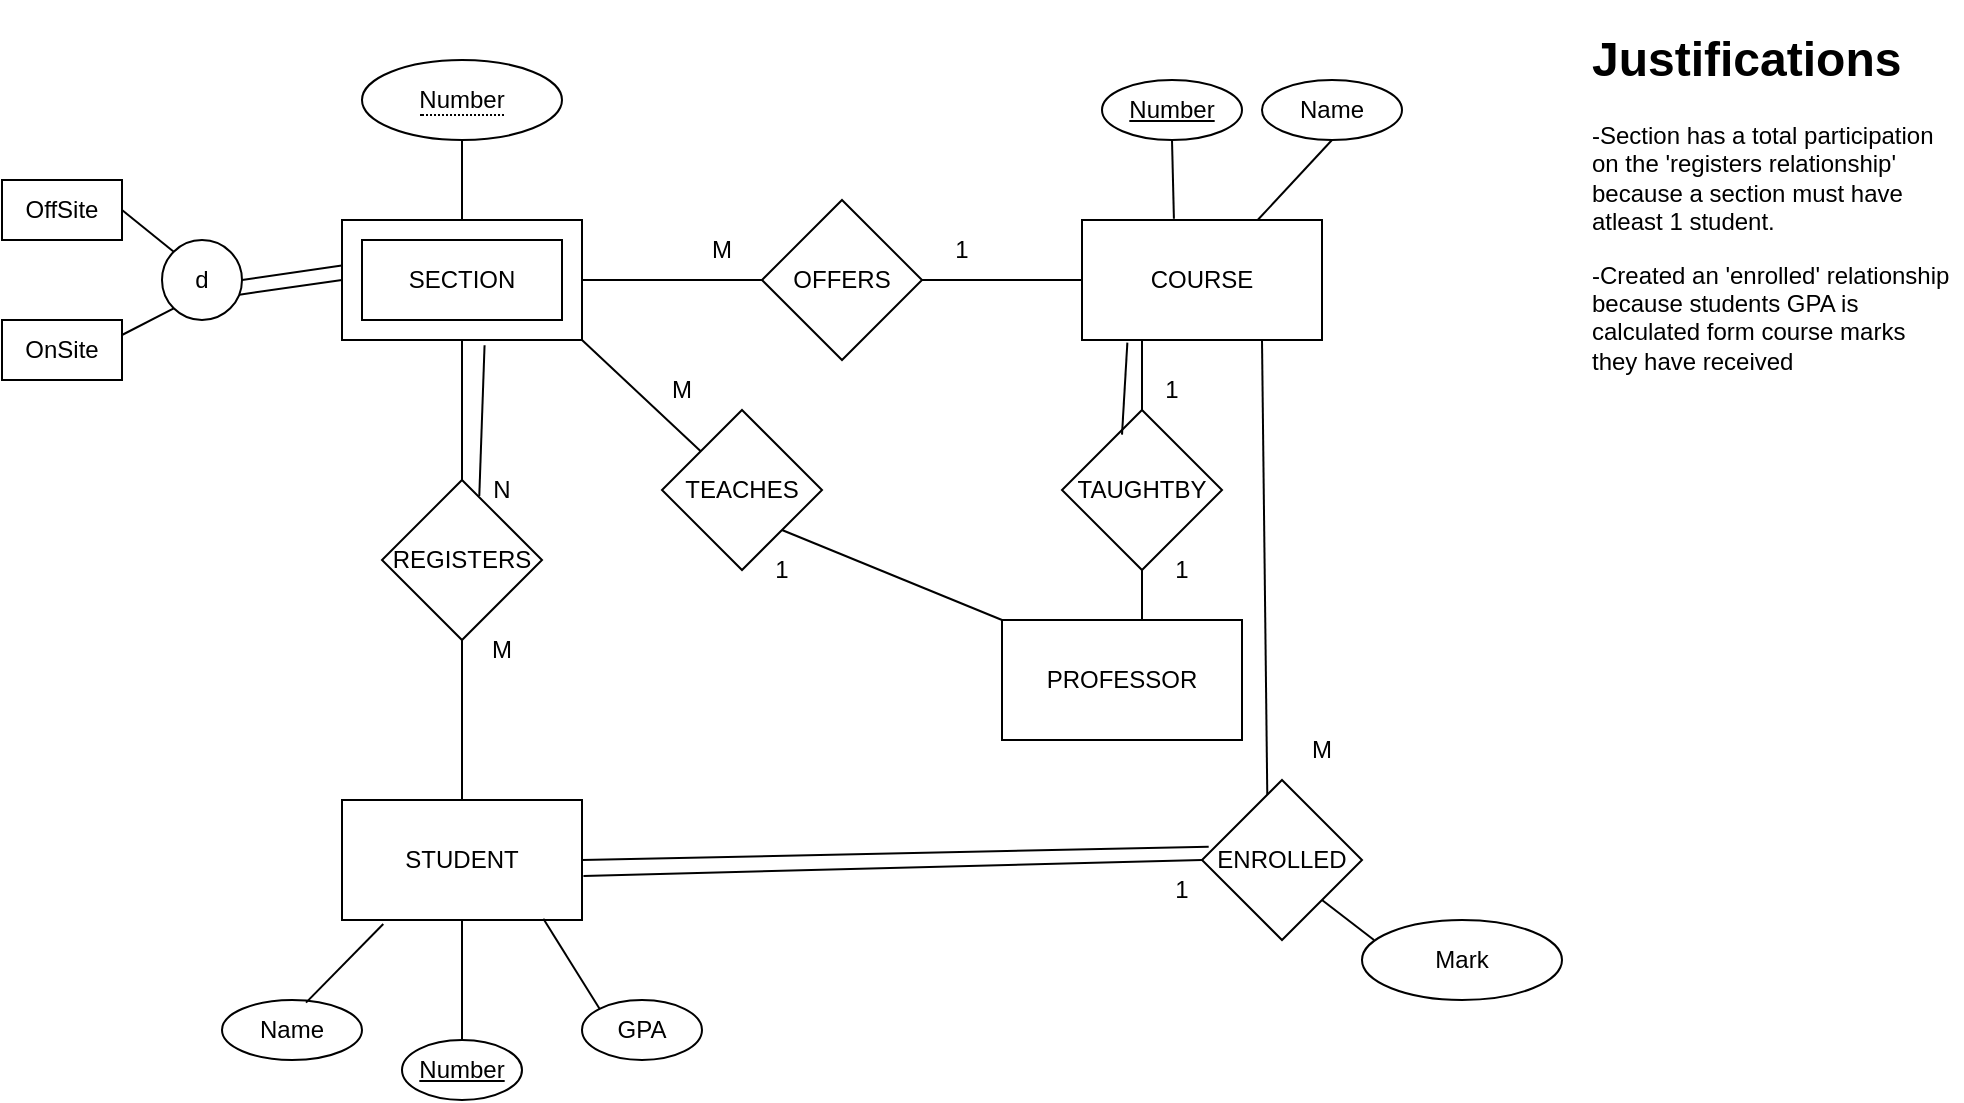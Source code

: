 <mxfile version="20.5.1" type="github">
  <diagram id="G3OaYpvWjt-qT6TLBlAL" name="Page-1">
    <mxGraphModel dx="2062" dy="1118" grid="1" gridSize="10" guides="1" tooltips="1" connect="1" arrows="1" fold="1" page="1" pageScale="1" pageWidth="1700" pageHeight="1100" math="0" shadow="0">
      <root>
        <mxCell id="0" />
        <mxCell id="1" parent="0" />
        <mxCell id="XVx1EeimnZ5qTnu5lNF5-1" value="SECTION" style="rounded=0;whiteSpace=wrap;html=1;" parent="1" vertex="1">
          <mxGeometry x="230" y="110" width="120" height="60" as="geometry" />
        </mxCell>
        <mxCell id="XVx1EeimnZ5qTnu5lNF5-3" value="d" style="ellipse;whiteSpace=wrap;html=1;aspect=fixed;" parent="1" vertex="1">
          <mxGeometry x="140" y="120" width="40" height="40" as="geometry" />
        </mxCell>
        <mxCell id="XVx1EeimnZ5qTnu5lNF5-4" value="OnSite" style="rounded=0;whiteSpace=wrap;html=1;" parent="1" vertex="1">
          <mxGeometry x="60" y="160" width="60" height="30" as="geometry" />
        </mxCell>
        <mxCell id="XVx1EeimnZ5qTnu5lNF5-5" value="OffSite" style="rounded=0;whiteSpace=wrap;html=1;" parent="1" vertex="1">
          <mxGeometry x="60" y="90" width="60" height="30" as="geometry" />
        </mxCell>
        <mxCell id="XVx1EeimnZ5qTnu5lNF5-6" value="" style="endArrow=none;html=1;rounded=0;entryX=0.006;entryY=0.378;entryDx=0;entryDy=0;entryPerimeter=0;exitX=1;exitY=0.5;exitDx=0;exitDy=0;" parent="1" source="XVx1EeimnZ5qTnu5lNF5-3" target="XVx1EeimnZ5qTnu5lNF5-1" edge="1">
          <mxGeometry width="50" height="50" relative="1" as="geometry">
            <mxPoint x="180" y="170" as="sourcePoint" />
            <mxPoint x="230" y="120" as="targetPoint" />
          </mxGeometry>
        </mxCell>
        <mxCell id="XVx1EeimnZ5qTnu5lNF5-7" value="" style="endArrow=none;html=1;rounded=0;entryX=0;entryY=0.5;entryDx=0;entryDy=0;exitX=0.967;exitY=0.683;exitDx=0;exitDy=0;exitPerimeter=0;" parent="1" source="XVx1EeimnZ5qTnu5lNF5-3" target="XVx1EeimnZ5qTnu5lNF5-1" edge="1">
          <mxGeometry width="50" height="50" relative="1" as="geometry">
            <mxPoint x="180" y="200" as="sourcePoint" />
            <mxPoint x="230" y="150" as="targetPoint" />
          </mxGeometry>
        </mxCell>
        <mxCell id="XVx1EeimnZ5qTnu5lNF5-8" value="" style="endArrow=none;html=1;rounded=0;entryX=0;entryY=1;entryDx=0;entryDy=0;exitX=1;exitY=0.25;exitDx=0;exitDy=0;" parent="1" source="XVx1EeimnZ5qTnu5lNF5-4" target="XVx1EeimnZ5qTnu5lNF5-3" edge="1">
          <mxGeometry width="50" height="50" relative="1" as="geometry">
            <mxPoint x="80" y="300" as="sourcePoint" />
            <mxPoint x="130" y="250" as="targetPoint" />
          </mxGeometry>
        </mxCell>
        <mxCell id="XVx1EeimnZ5qTnu5lNF5-9" value="" style="endArrow=none;html=1;rounded=0;entryX=0;entryY=0;entryDx=0;entryDy=0;exitX=1;exitY=0.5;exitDx=0;exitDy=0;" parent="1" source="XVx1EeimnZ5qTnu5lNF5-5" target="XVx1EeimnZ5qTnu5lNF5-3" edge="1">
          <mxGeometry width="50" height="50" relative="1" as="geometry">
            <mxPoint x="120" y="150" as="sourcePoint" />
            <mxPoint x="170" y="100" as="targetPoint" />
          </mxGeometry>
        </mxCell>
        <mxCell id="XVx1EeimnZ5qTnu5lNF5-10" value="" style="endArrow=none;html=1;rounded=0;entryX=0.5;entryY=1;entryDx=0;entryDy=0;exitX=0.5;exitY=0;exitDx=0;exitDy=0;" parent="1" source="XVx1EeimnZ5qTnu5lNF5-1" edge="1">
          <mxGeometry width="50" height="50" relative="1" as="geometry">
            <mxPoint x="320" y="110" as="sourcePoint" />
            <mxPoint x="290" y="70" as="targetPoint" />
          </mxGeometry>
        </mxCell>
        <mxCell id="XVx1EeimnZ5qTnu5lNF5-11" value="STUDENT" style="rounded=0;whiteSpace=wrap;html=1;" parent="1" vertex="1">
          <mxGeometry x="230" y="400" width="120" height="60" as="geometry" />
        </mxCell>
        <mxCell id="XVx1EeimnZ5qTnu5lNF5-12" value="Name" style="ellipse;whiteSpace=wrap;html=1;" parent="1" vertex="1">
          <mxGeometry x="170" y="500" width="70" height="30" as="geometry" />
        </mxCell>
        <mxCell id="XVx1EeimnZ5qTnu5lNF5-13" value="&lt;u&gt;Number&lt;/u&gt;" style="ellipse;whiteSpace=wrap;html=1;" parent="1" vertex="1">
          <mxGeometry x="260" y="520" width="60" height="30" as="geometry" />
        </mxCell>
        <mxCell id="XVx1EeimnZ5qTnu5lNF5-14" value="GPA" style="ellipse;whiteSpace=wrap;html=1;" parent="1" vertex="1">
          <mxGeometry x="350" y="500" width="60" height="30" as="geometry" />
        </mxCell>
        <mxCell id="XVx1EeimnZ5qTnu5lNF5-16" value="" style="endArrow=none;html=1;rounded=0;entryX=0.172;entryY=1.033;entryDx=0;entryDy=0;entryPerimeter=0;exitX=0.6;exitY=0.044;exitDx=0;exitDy=0;exitPerimeter=0;" parent="1" source="XVx1EeimnZ5qTnu5lNF5-12" target="XVx1EeimnZ5qTnu5lNF5-11" edge="1">
          <mxGeometry width="50" height="50" relative="1" as="geometry">
            <mxPoint x="110" y="500" as="sourcePoint" />
            <mxPoint x="160" y="450" as="targetPoint" />
          </mxGeometry>
        </mxCell>
        <mxCell id="XVx1EeimnZ5qTnu5lNF5-17" value="" style="endArrow=none;html=1;rounded=0;entryX=0.5;entryY=1;entryDx=0;entryDy=0;exitX=0.5;exitY=0;exitDx=0;exitDy=0;" parent="1" source="XVx1EeimnZ5qTnu5lNF5-13" target="XVx1EeimnZ5qTnu5lNF5-11" edge="1">
          <mxGeometry width="50" height="50" relative="1" as="geometry">
            <mxPoint x="250" y="530" as="sourcePoint" />
            <mxPoint x="300" y="480" as="targetPoint" />
          </mxGeometry>
        </mxCell>
        <mxCell id="XVx1EeimnZ5qTnu5lNF5-18" value="" style="endArrow=none;html=1;rounded=0;entryX=0.839;entryY=0.989;entryDx=0;entryDy=0;entryPerimeter=0;exitX=0;exitY=0;exitDx=0;exitDy=0;" parent="1" source="XVx1EeimnZ5qTnu5lNF5-14" target="XVx1EeimnZ5qTnu5lNF5-11" edge="1">
          <mxGeometry width="50" height="50" relative="1" as="geometry">
            <mxPoint x="300" y="530" as="sourcePoint" />
            <mxPoint x="350" y="480" as="targetPoint" />
          </mxGeometry>
        </mxCell>
        <mxCell id="XVx1EeimnZ5qTnu5lNF5-19" value="PROFESSOR" style="rounded=0;whiteSpace=wrap;html=1;" parent="1" vertex="1">
          <mxGeometry x="560" y="310" width="120" height="60" as="geometry" />
        </mxCell>
        <mxCell id="XVx1EeimnZ5qTnu5lNF5-20" value="COURSE" style="rounded=0;whiteSpace=wrap;html=1;" parent="1" vertex="1">
          <mxGeometry x="600" y="110" width="120" height="60" as="geometry" />
        </mxCell>
        <mxCell id="XVx1EeimnZ5qTnu5lNF5-21" value="OFFERS" style="rhombus;whiteSpace=wrap;html=1;" parent="1" vertex="1">
          <mxGeometry x="440" y="100" width="80" height="80" as="geometry" />
        </mxCell>
        <mxCell id="XVx1EeimnZ5qTnu5lNF5-22" value="" style="endArrow=none;html=1;rounded=0;entryX=0;entryY=0.5;entryDx=0;entryDy=0;exitX=1;exitY=0.5;exitDx=0;exitDy=0;" parent="1" source="XVx1EeimnZ5qTnu5lNF5-21" target="XVx1EeimnZ5qTnu5lNF5-20" edge="1">
          <mxGeometry width="50" height="50" relative="1" as="geometry">
            <mxPoint x="520" y="240" as="sourcePoint" />
            <mxPoint x="570" y="190" as="targetPoint" />
          </mxGeometry>
        </mxCell>
        <mxCell id="XVx1EeimnZ5qTnu5lNF5-23" value="" style="endArrow=none;html=1;rounded=0;entryX=0;entryY=0.5;entryDx=0;entryDy=0;exitX=1;exitY=0.5;exitDx=0;exitDy=0;" parent="1" source="XVx1EeimnZ5qTnu5lNF5-1" target="XVx1EeimnZ5qTnu5lNF5-21" edge="1">
          <mxGeometry width="50" height="50" relative="1" as="geometry">
            <mxPoint x="340" y="220" as="sourcePoint" />
            <mxPoint x="390" y="170" as="targetPoint" />
          </mxGeometry>
        </mxCell>
        <mxCell id="XVx1EeimnZ5qTnu5lNF5-24" value="M" style="text;html=1;strokeColor=none;fillColor=none;align=center;verticalAlign=middle;whiteSpace=wrap;rounded=0;" parent="1" vertex="1">
          <mxGeometry x="390" y="110" width="60" height="30" as="geometry" />
        </mxCell>
        <mxCell id="XVx1EeimnZ5qTnu5lNF5-25" value="1" style="text;html=1;strokeColor=none;fillColor=none;align=center;verticalAlign=middle;whiteSpace=wrap;rounded=0;" parent="1" vertex="1">
          <mxGeometry x="510" y="110" width="60" height="30" as="geometry" />
        </mxCell>
        <mxCell id="XVx1EeimnZ5qTnu5lNF5-26" value="REGISTERS" style="rhombus;whiteSpace=wrap;html=1;" parent="1" vertex="1">
          <mxGeometry x="250" y="240" width="80" height="80" as="geometry" />
        </mxCell>
        <mxCell id="XVx1EeimnZ5qTnu5lNF5-27" value="" style="endArrow=none;html=1;rounded=0;entryX=0.5;entryY=1;entryDx=0;entryDy=0;exitX=0.5;exitY=0;exitDx=0;exitDy=0;" parent="1" source="XVx1EeimnZ5qTnu5lNF5-11" target="XVx1EeimnZ5qTnu5lNF5-26" edge="1">
          <mxGeometry width="50" height="50" relative="1" as="geometry">
            <mxPoint x="230" y="410" as="sourcePoint" />
            <mxPoint x="280" y="360" as="targetPoint" />
          </mxGeometry>
        </mxCell>
        <mxCell id="XVx1EeimnZ5qTnu5lNF5-28" value="" style="endArrow=none;html=1;rounded=0;entryX=0.5;entryY=1;entryDx=0;entryDy=0;exitX=0.5;exitY=0;exitDx=0;exitDy=0;" parent="1" source="XVx1EeimnZ5qTnu5lNF5-26" target="XVx1EeimnZ5qTnu5lNF5-1" edge="1">
          <mxGeometry width="50" height="50" relative="1" as="geometry">
            <mxPoint x="180" y="290" as="sourcePoint" />
            <mxPoint x="230" y="240" as="targetPoint" />
          </mxGeometry>
        </mxCell>
        <mxCell id="XVx1EeimnZ5qTnu5lNF5-29" value="" style="endArrow=none;html=1;rounded=0;entryX=0.594;entryY=1.044;entryDx=0;entryDy=0;entryPerimeter=0;exitX=0.608;exitY=0.1;exitDx=0;exitDy=0;exitPerimeter=0;" parent="1" source="XVx1EeimnZ5qTnu5lNF5-26" target="XVx1EeimnZ5qTnu5lNF5-1" edge="1">
          <mxGeometry width="50" height="50" relative="1" as="geometry">
            <mxPoint x="300" y="280" as="sourcePoint" />
            <mxPoint x="350" y="230" as="targetPoint" />
          </mxGeometry>
        </mxCell>
        <mxCell id="XVx1EeimnZ5qTnu5lNF5-30" value="TEACHES" style="rhombus;whiteSpace=wrap;html=1;" parent="1" vertex="1">
          <mxGeometry x="390" y="205" width="80" height="80" as="geometry" />
        </mxCell>
        <mxCell id="XVx1EeimnZ5qTnu5lNF5-31" value="" style="endArrow=none;html=1;rounded=0;entryX=1;entryY=1;entryDx=0;entryDy=0;exitX=0;exitY=0;exitDx=0;exitDy=0;" parent="1" source="XVx1EeimnZ5qTnu5lNF5-19" target="XVx1EeimnZ5qTnu5lNF5-30" edge="1">
          <mxGeometry width="50" height="50" relative="1" as="geometry">
            <mxPoint x="490" y="450" as="sourcePoint" />
            <mxPoint x="540" y="400" as="targetPoint" />
          </mxGeometry>
        </mxCell>
        <mxCell id="XVx1EeimnZ5qTnu5lNF5-32" value="" style="endArrow=none;html=1;rounded=0;entryX=1;entryY=1;entryDx=0;entryDy=0;" parent="1" source="XVx1EeimnZ5qTnu5lNF5-30" target="XVx1EeimnZ5qTnu5lNF5-1" edge="1">
          <mxGeometry width="50" height="50" relative="1" as="geometry">
            <mxPoint x="390" y="280" as="sourcePoint" />
            <mxPoint x="440" y="230" as="targetPoint" />
          </mxGeometry>
        </mxCell>
        <mxCell id="XVx1EeimnZ5qTnu5lNF5-33" value="M" style="text;html=1;strokeColor=none;fillColor=none;align=center;verticalAlign=middle;whiteSpace=wrap;rounded=0;" parent="1" vertex="1">
          <mxGeometry x="370" y="180" width="60" height="30" as="geometry" />
        </mxCell>
        <mxCell id="XVx1EeimnZ5qTnu5lNF5-34" value="1" style="text;html=1;strokeColor=none;fillColor=none;align=center;verticalAlign=middle;whiteSpace=wrap;rounded=0;" parent="1" vertex="1">
          <mxGeometry x="420" y="270" width="60" height="30" as="geometry" />
        </mxCell>
        <mxCell id="XVx1EeimnZ5qTnu5lNF5-35" value="TAUGHTBY" style="rhombus;whiteSpace=wrap;html=1;" parent="1" vertex="1">
          <mxGeometry x="590" y="205" width="80" height="80" as="geometry" />
        </mxCell>
        <mxCell id="XVx1EeimnZ5qTnu5lNF5-36" value="" style="endArrow=none;html=1;rounded=0;entryX=0.5;entryY=1;entryDx=0;entryDy=0;" parent="1" target="XVx1EeimnZ5qTnu5lNF5-35" edge="1">
          <mxGeometry width="50" height="50" relative="1" as="geometry">
            <mxPoint x="630" y="310" as="sourcePoint" />
            <mxPoint x="670" y="360" as="targetPoint" />
          </mxGeometry>
        </mxCell>
        <mxCell id="XVx1EeimnZ5qTnu5lNF5-37" value="" style="endArrow=none;html=1;rounded=0;entryX=0.25;entryY=1;entryDx=0;entryDy=0;exitX=0.5;exitY=0;exitDx=0;exitDy=0;" parent="1" source="XVx1EeimnZ5qTnu5lNF5-35" target="XVx1EeimnZ5qTnu5lNF5-20" edge="1">
          <mxGeometry width="50" height="50" relative="1" as="geometry">
            <mxPoint x="600" y="270" as="sourcePoint" />
            <mxPoint x="650" y="220" as="targetPoint" />
          </mxGeometry>
        </mxCell>
        <mxCell id="XVx1EeimnZ5qTnu5lNF5-38" value="1" style="text;html=1;strokeColor=none;fillColor=none;align=center;verticalAlign=middle;whiteSpace=wrap;rounded=0;" parent="1" vertex="1">
          <mxGeometry x="615" y="180" width="60" height="30" as="geometry" />
        </mxCell>
        <mxCell id="XVx1EeimnZ5qTnu5lNF5-39" value="1" style="text;html=1;strokeColor=none;fillColor=none;align=center;verticalAlign=middle;whiteSpace=wrap;rounded=0;" parent="1" vertex="1">
          <mxGeometry x="620" y="270" width="60" height="30" as="geometry" />
        </mxCell>
        <mxCell id="XVx1EeimnZ5qTnu5lNF5-40" value="&lt;u&gt;Number&lt;/u&gt;" style="ellipse;whiteSpace=wrap;html=1;" parent="1" vertex="1">
          <mxGeometry x="610" y="40" width="70" height="30" as="geometry" />
        </mxCell>
        <mxCell id="XVx1EeimnZ5qTnu5lNF5-41" value="Name" style="ellipse;whiteSpace=wrap;html=1;" parent="1" vertex="1">
          <mxGeometry x="690" y="40" width="70" height="30" as="geometry" />
        </mxCell>
        <mxCell id="XVx1EeimnZ5qTnu5lNF5-42" value="" style="endArrow=none;html=1;rounded=0;entryX=0.5;entryY=1;entryDx=0;entryDy=0;exitX=0.383;exitY=-0.011;exitDx=0;exitDy=0;exitPerimeter=0;" parent="1" source="XVx1EeimnZ5qTnu5lNF5-20" target="XVx1EeimnZ5qTnu5lNF5-40" edge="1">
          <mxGeometry width="50" height="50" relative="1" as="geometry">
            <mxPoint x="590" y="130" as="sourcePoint" />
            <mxPoint x="640" y="80" as="targetPoint" />
          </mxGeometry>
        </mxCell>
        <mxCell id="XVx1EeimnZ5qTnu5lNF5-43" value="" style="endArrow=none;html=1;rounded=0;entryX=0.5;entryY=1;entryDx=0;entryDy=0;" parent="1" source="XVx1EeimnZ5qTnu5lNF5-20" target="XVx1EeimnZ5qTnu5lNF5-41" edge="1">
          <mxGeometry width="50" height="50" relative="1" as="geometry">
            <mxPoint x="750" y="210" as="sourcePoint" />
            <mxPoint x="800" y="160" as="targetPoint" />
          </mxGeometry>
        </mxCell>
        <mxCell id="XVx1EeimnZ5qTnu5lNF5-44" value="N" style="text;html=1;strokeColor=none;fillColor=none;align=center;verticalAlign=middle;whiteSpace=wrap;rounded=0;" parent="1" vertex="1">
          <mxGeometry x="280" y="230" width="60" height="30" as="geometry" />
        </mxCell>
        <mxCell id="XVx1EeimnZ5qTnu5lNF5-47" value="M" style="text;html=1;strokeColor=none;fillColor=none;align=center;verticalAlign=middle;whiteSpace=wrap;rounded=0;" parent="1" vertex="1">
          <mxGeometry x="280" y="310" width="60" height="30" as="geometry" />
        </mxCell>
        <mxCell id="0tu45szEn4J1Hnn758KT-1" value="ENROLLED" style="rhombus;whiteSpace=wrap;html=1;" vertex="1" parent="1">
          <mxGeometry x="660" y="390" width="80" height="80" as="geometry" />
        </mxCell>
        <mxCell id="0tu45szEn4J1Hnn758KT-2" value="" style="endArrow=none;html=1;rounded=0;entryX=0.042;entryY=0.417;entryDx=0;entryDy=0;entryPerimeter=0;exitX=1;exitY=0.5;exitDx=0;exitDy=0;" edge="1" parent="1" source="XVx1EeimnZ5qTnu5lNF5-11" target="0tu45szEn4J1Hnn758KT-1">
          <mxGeometry width="50" height="50" relative="1" as="geometry">
            <mxPoint x="440" y="470" as="sourcePoint" />
            <mxPoint x="490" y="420" as="targetPoint" />
          </mxGeometry>
        </mxCell>
        <mxCell id="0tu45szEn4J1Hnn758KT-3" value="" style="endArrow=none;html=1;rounded=0;entryX=0;entryY=0.5;entryDx=0;entryDy=0;exitX=1.006;exitY=0.633;exitDx=0;exitDy=0;exitPerimeter=0;" edge="1" parent="1" source="XVx1EeimnZ5qTnu5lNF5-11" target="0tu45szEn4J1Hnn758KT-1">
          <mxGeometry width="50" height="50" relative="1" as="geometry">
            <mxPoint x="420" y="500" as="sourcePoint" />
            <mxPoint x="470" y="450" as="targetPoint" />
          </mxGeometry>
        </mxCell>
        <mxCell id="0tu45szEn4J1Hnn758KT-4" value="" style="endArrow=none;html=1;rounded=0;entryX=0.75;entryY=1;entryDx=0;entryDy=0;exitX=0.408;exitY=0.092;exitDx=0;exitDy=0;exitPerimeter=0;" edge="1" parent="1" source="0tu45szEn4J1Hnn758KT-1" target="XVx1EeimnZ5qTnu5lNF5-20">
          <mxGeometry width="50" height="50" relative="1" as="geometry">
            <mxPoint x="690" y="370" as="sourcePoint" />
            <mxPoint x="740" y="320" as="targetPoint" />
          </mxGeometry>
        </mxCell>
        <mxCell id="0tu45szEn4J1Hnn758KT-6" value="M" style="text;html=1;strokeColor=none;fillColor=none;align=center;verticalAlign=middle;whiteSpace=wrap;rounded=0;" vertex="1" parent="1">
          <mxGeometry x="690" y="360" width="60" height="30" as="geometry" />
        </mxCell>
        <mxCell id="0tu45szEn4J1Hnn758KT-7" value="1" style="text;html=1;strokeColor=none;fillColor=none;align=center;verticalAlign=middle;whiteSpace=wrap;rounded=0;" vertex="1" parent="1">
          <mxGeometry x="620" y="430" width="60" height="30" as="geometry" />
        </mxCell>
        <mxCell id="0tu45szEn4J1Hnn758KT-8" value="" style="verticalLabelPosition=bottom;verticalAlign=top;html=1;shape=mxgraph.basic.frame;dx=10;" vertex="1" parent="1">
          <mxGeometry x="230" y="110" width="120" height="60" as="geometry" />
        </mxCell>
        <mxCell id="0tu45szEn4J1Hnn758KT-9" value="&lt;span style=&quot;border-bottom: 1px dotted&quot;&gt;Number&lt;/span&gt;" style="ellipse;whiteSpace=wrap;html=1;align=center;" vertex="1" parent="1">
          <mxGeometry x="240" y="30" width="100" height="40" as="geometry" />
        </mxCell>
        <mxCell id="0tu45szEn4J1Hnn758KT-10" value="&lt;h1&gt;Justifications&lt;/h1&gt;&lt;p&gt;-Section has a total participation on the &#39;registers relationship&#39; because a section must have atleast 1 student.&lt;/p&gt;&lt;p&gt;-Created an &#39;enrolled&#39; relationship because students GPA is calculated form course marks they have received&lt;/p&gt;" style="text;html=1;strokeColor=none;fillColor=none;spacing=5;spacingTop=-20;whiteSpace=wrap;overflow=hidden;rounded=0;" vertex="1" parent="1">
          <mxGeometry x="850" y="10" width="190" height="190" as="geometry" />
        </mxCell>
        <mxCell id="0tu45szEn4J1Hnn758KT-11" value="" style="endArrow=none;html=1;rounded=0;entryX=0.189;entryY=1.022;entryDx=0;entryDy=0;entryPerimeter=0;exitX=0.375;exitY=0.154;exitDx=0;exitDy=0;exitPerimeter=0;" edge="1" parent="1" source="XVx1EeimnZ5qTnu5lNF5-35" target="XVx1EeimnZ5qTnu5lNF5-20">
          <mxGeometry width="50" height="50" relative="1" as="geometry">
            <mxPoint x="530" y="260" as="sourcePoint" />
            <mxPoint x="580" y="210" as="targetPoint" />
          </mxGeometry>
        </mxCell>
        <mxCell id="0tu45szEn4J1Hnn758KT-12" value="Mark" style="ellipse;whiteSpace=wrap;html=1;align=center;" vertex="1" parent="1">
          <mxGeometry x="740" y="460" width="100" height="40" as="geometry" />
        </mxCell>
        <mxCell id="0tu45szEn4J1Hnn758KT-13" value="" style="endArrow=none;html=1;rounded=0;entryX=1;entryY=1;entryDx=0;entryDy=0;exitX=0.06;exitY=0.25;exitDx=0;exitDy=0;exitPerimeter=0;" edge="1" parent="1" source="0tu45szEn4J1Hnn758KT-12" target="0tu45szEn4J1Hnn758KT-1">
          <mxGeometry width="50" height="50" relative="1" as="geometry">
            <mxPoint x="690" y="540" as="sourcePoint" />
            <mxPoint x="740" y="490" as="targetPoint" />
          </mxGeometry>
        </mxCell>
      </root>
    </mxGraphModel>
  </diagram>
</mxfile>
